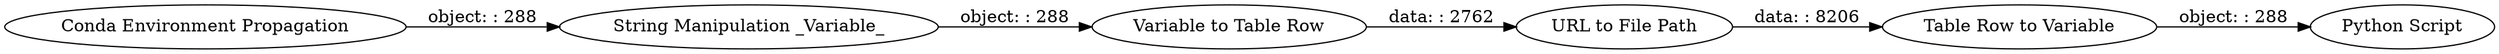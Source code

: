 digraph {
	"4678734361325171407_1655" [label="Python Script"]
	"4678734361325171407_1658" [label="Table Row to Variable"]
	"4678734361325171407_1656" [label="Variable to Table Row"]
	"4678734361325171407_63" [label="Conda Environment Propagation"]
	"4678734361325171407_1657" [label="URL to File Path"]
	"4678734361325171407_1654" [label="String Manipulation _Variable_"]
	"4678734361325171407_1656" -> "4678734361325171407_1657" [label="data: : 2762"]
	"4678734361325171407_1657" -> "4678734361325171407_1658" [label="data: : 8206"]
	"4678734361325171407_1658" -> "4678734361325171407_1655" [label="object: : 288"]
	"4678734361325171407_63" -> "4678734361325171407_1654" [label="object: : 288"]
	"4678734361325171407_1654" -> "4678734361325171407_1656" [label="object: : 288"]
	rankdir=LR
}
